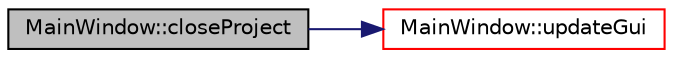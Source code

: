 digraph "MainWindow::closeProject"
{
 // LATEX_PDF_SIZE
  edge [fontname="Helvetica",fontsize="10",labelfontname="Helvetica",labelfontsize="10"];
  node [fontname="Helvetica",fontsize="10",shape=record];
  rankdir="LR";
  Node1 [label="MainWindow::closeProject",height=0.2,width=0.4,color="black", fillcolor="grey75", style="filled", fontcolor="black",tooltip=" "];
  Node1 -> Node2 [color="midnightblue",fontsize="10",style="solid",fontname="Helvetica"];
  Node2 [label="MainWindow::updateGui",height=0.2,width=0.4,color="red", fillcolor="white", style="filled",URL="$class_main_window.html#a15918b5da6cc172b4d4beefdd0f6e4bc",tooltip=" "];
}
